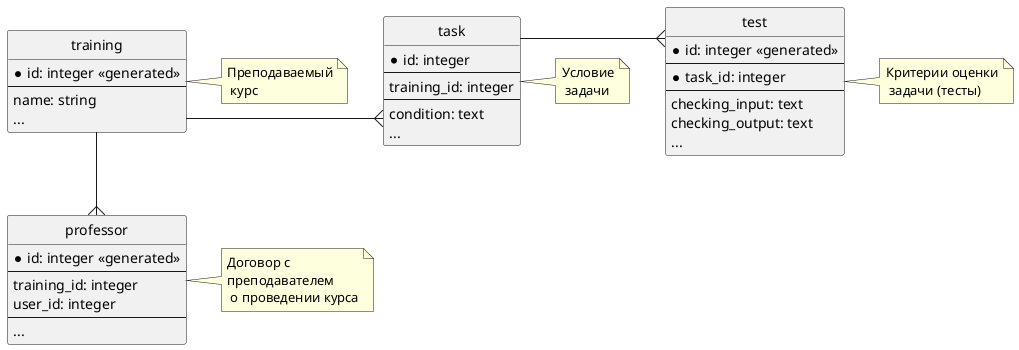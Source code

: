 @startuml "ER professor"

skinparam linetype ortho
hide circle



entity task {
    * id: integer
    --
    training_id: integer
    --
    condition: text
    ...
}

entity test {
    * id: integer <<generated>>
    --
    * task_id: integer
    --
    checking_input: text
    checking_output: text
    ...
}


entity training {
    * id: integer <<generated>>
    --
    name: string
    ...
}

entity professor {
    * id: integer <<generated>>
    --
    training_id: integer
    user_id: integer
    --
    ...
}

task -r-{ test
task }-l- training
professor }-u- training


note right of professor: Договор с \nпреподавателем\n о проведении курса
note right of training: Преподаваемый\n курс
note right of task: Условие\n задачи
note right of test: Критерии оценки\n задачи (тесты) 

@enduml